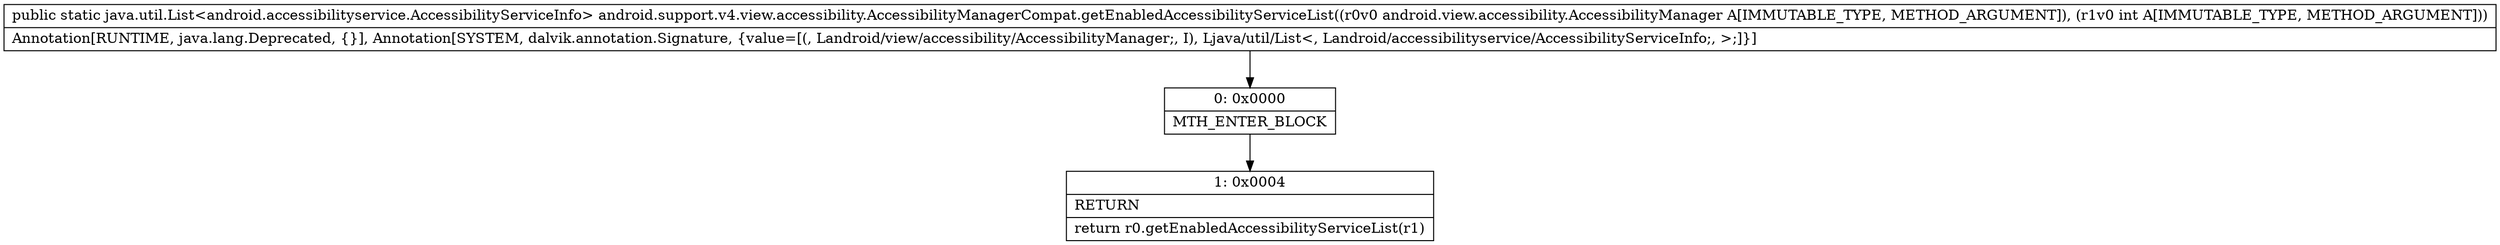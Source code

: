 digraph "CFG forandroid.support.v4.view.accessibility.AccessibilityManagerCompat.getEnabledAccessibilityServiceList(Landroid\/view\/accessibility\/AccessibilityManager;I)Ljava\/util\/List;" {
Node_0 [shape=record,label="{0\:\ 0x0000|MTH_ENTER_BLOCK\l}"];
Node_1 [shape=record,label="{1\:\ 0x0004|RETURN\l|return r0.getEnabledAccessibilityServiceList(r1)\l}"];
MethodNode[shape=record,label="{public static java.util.List\<android.accessibilityservice.AccessibilityServiceInfo\> android.support.v4.view.accessibility.AccessibilityManagerCompat.getEnabledAccessibilityServiceList((r0v0 android.view.accessibility.AccessibilityManager A[IMMUTABLE_TYPE, METHOD_ARGUMENT]), (r1v0 int A[IMMUTABLE_TYPE, METHOD_ARGUMENT]))  | Annotation[RUNTIME, java.lang.Deprecated, \{\}], Annotation[SYSTEM, dalvik.annotation.Signature, \{value=[(, Landroid\/view\/accessibility\/AccessibilityManager;, I), Ljava\/util\/List\<, Landroid\/accessibilityservice\/AccessibilityServiceInfo;, \>;]\}]\l}"];
MethodNode -> Node_0;
Node_0 -> Node_1;
}

